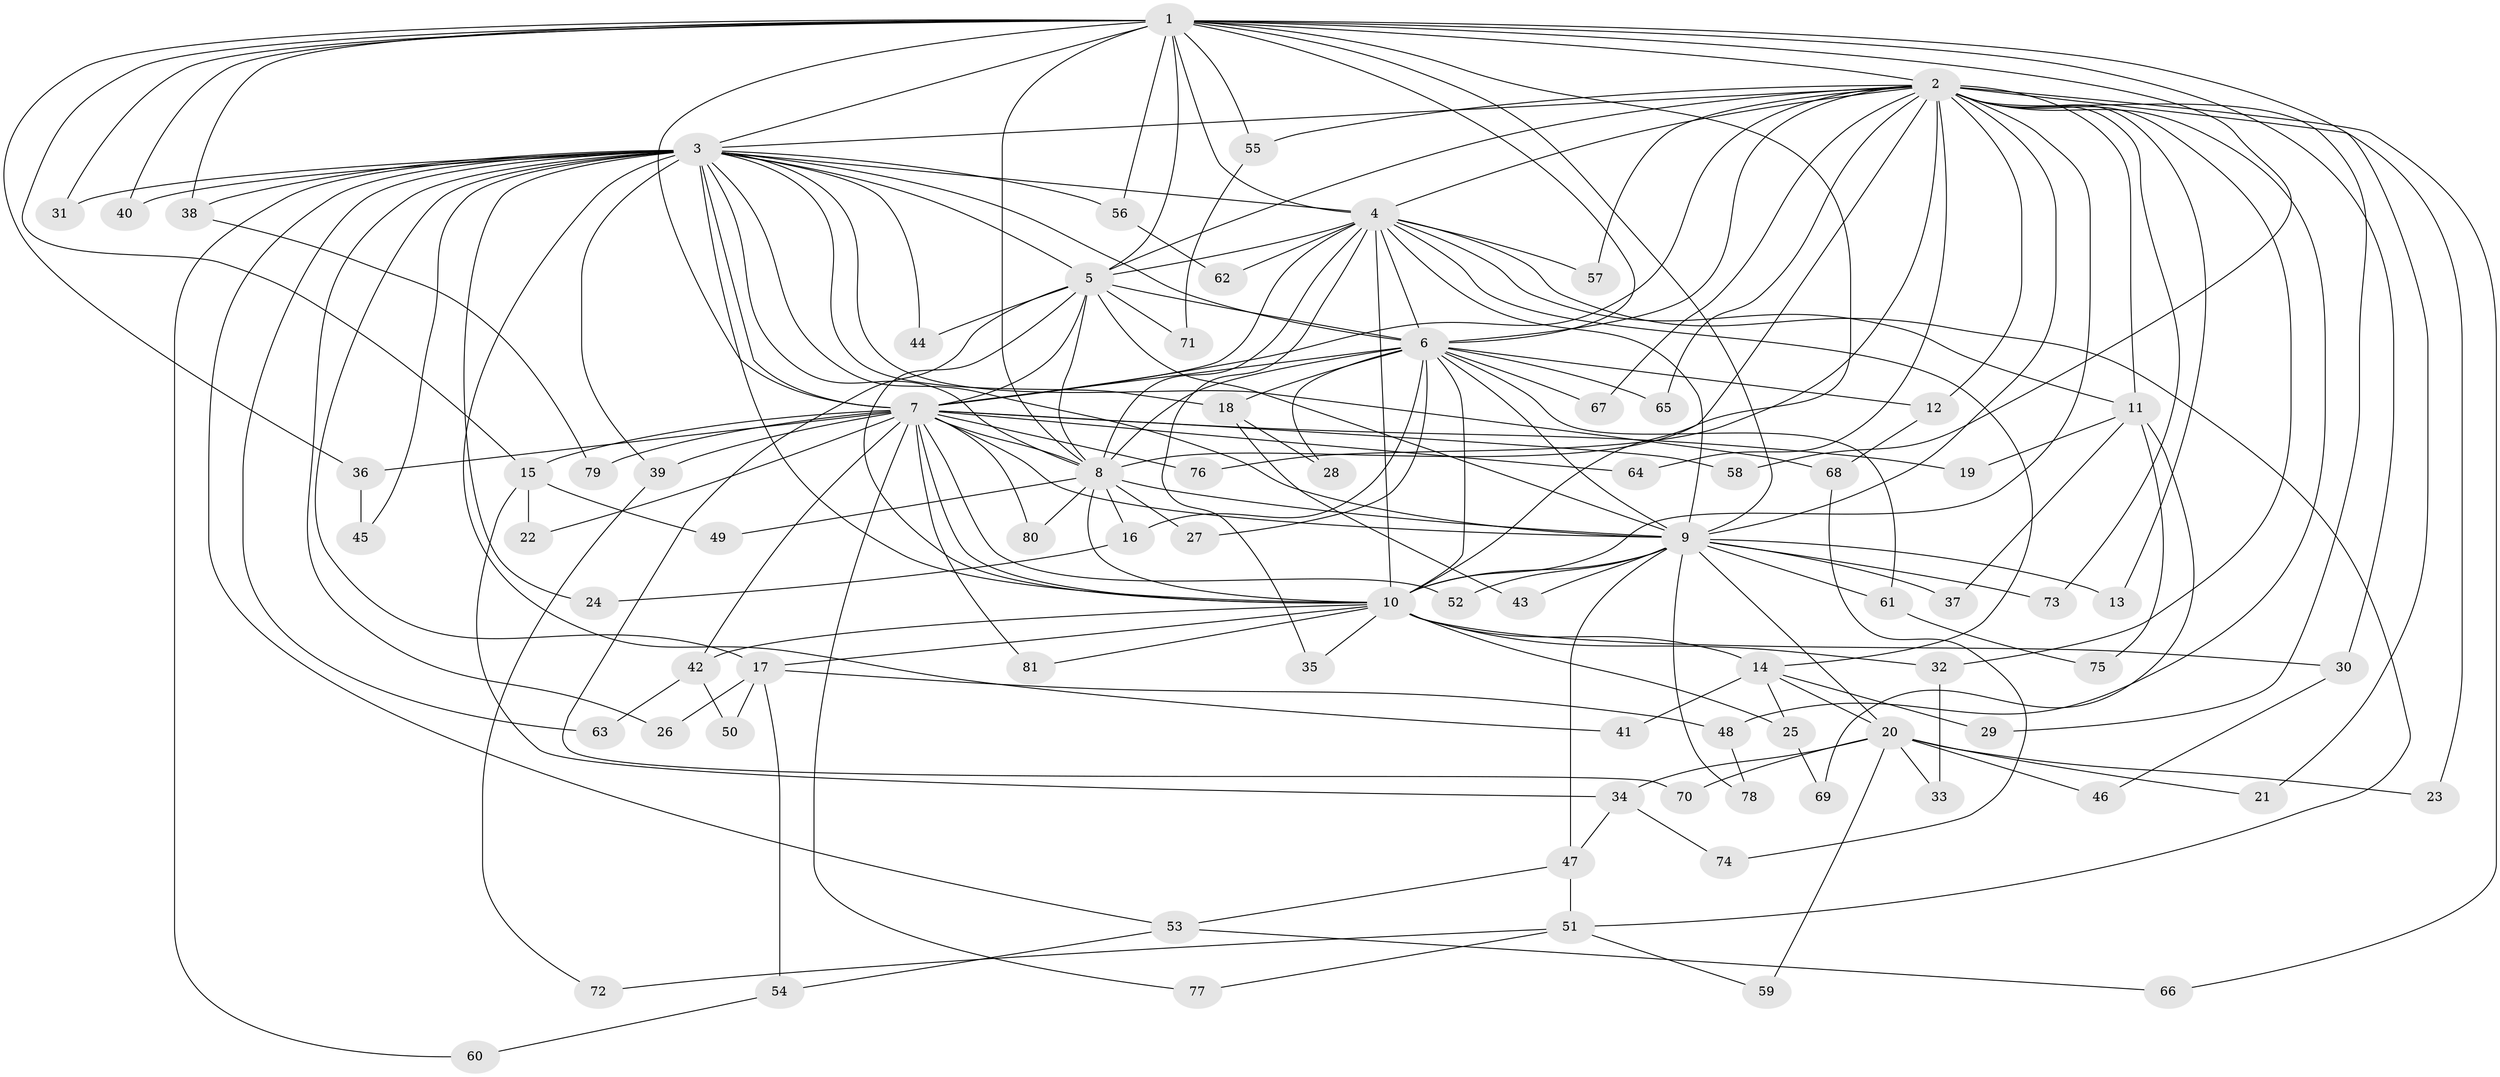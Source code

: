 // coarse degree distribution, {19: 0.017543859649122806, 14: 0.017543859649122806, 16: 0.017543859649122806, 2: 0.40350877192982454, 3: 0.24561403508771928, 5: 0.03508771929824561, 15: 0.017543859649122806, 6: 0.03508771929824561, 12: 0.017543859649122806, 21: 0.05263157894736842, 4: 0.10526315789473684, 10: 0.017543859649122806, 9: 0.017543859649122806}
// Generated by graph-tools (version 1.1) at 2025/36/03/04/25 23:36:18]
// undirected, 81 vertices, 187 edges
graph export_dot {
  node [color=gray90,style=filled];
  1;
  2;
  3;
  4;
  5;
  6;
  7;
  8;
  9;
  10;
  11;
  12;
  13;
  14;
  15;
  16;
  17;
  18;
  19;
  20;
  21;
  22;
  23;
  24;
  25;
  26;
  27;
  28;
  29;
  30;
  31;
  32;
  33;
  34;
  35;
  36;
  37;
  38;
  39;
  40;
  41;
  42;
  43;
  44;
  45;
  46;
  47;
  48;
  49;
  50;
  51;
  52;
  53;
  54;
  55;
  56;
  57;
  58;
  59;
  60;
  61;
  62;
  63;
  64;
  65;
  66;
  67;
  68;
  69;
  70;
  71;
  72;
  73;
  74;
  75;
  76;
  77;
  78;
  79;
  80;
  81;
  1 -- 2;
  1 -- 3;
  1 -- 4;
  1 -- 5;
  1 -- 6;
  1 -- 7;
  1 -- 8;
  1 -- 9;
  1 -- 10;
  1 -- 15;
  1 -- 23;
  1 -- 30;
  1 -- 31;
  1 -- 36;
  1 -- 38;
  1 -- 40;
  1 -- 55;
  1 -- 56;
  1 -- 58;
  2 -- 3;
  2 -- 4;
  2 -- 5;
  2 -- 6;
  2 -- 7;
  2 -- 8;
  2 -- 9;
  2 -- 10;
  2 -- 11;
  2 -- 12;
  2 -- 13;
  2 -- 21;
  2 -- 29;
  2 -- 32;
  2 -- 48;
  2 -- 55;
  2 -- 57;
  2 -- 64;
  2 -- 65;
  2 -- 66;
  2 -- 67;
  2 -- 73;
  2 -- 76;
  3 -- 4;
  3 -- 5;
  3 -- 6;
  3 -- 7;
  3 -- 8;
  3 -- 9;
  3 -- 10;
  3 -- 17;
  3 -- 18;
  3 -- 24;
  3 -- 26;
  3 -- 31;
  3 -- 38;
  3 -- 39;
  3 -- 40;
  3 -- 41;
  3 -- 44;
  3 -- 45;
  3 -- 53;
  3 -- 56;
  3 -- 60;
  3 -- 63;
  3 -- 68;
  4 -- 5;
  4 -- 6;
  4 -- 7;
  4 -- 8;
  4 -- 9;
  4 -- 10;
  4 -- 11;
  4 -- 14;
  4 -- 35;
  4 -- 51;
  4 -- 57;
  4 -- 62;
  5 -- 6;
  5 -- 7;
  5 -- 8;
  5 -- 9;
  5 -- 10;
  5 -- 44;
  5 -- 70;
  5 -- 71;
  6 -- 7;
  6 -- 8;
  6 -- 9;
  6 -- 10;
  6 -- 12;
  6 -- 16;
  6 -- 18;
  6 -- 27;
  6 -- 28;
  6 -- 61;
  6 -- 65;
  6 -- 67;
  7 -- 8;
  7 -- 9;
  7 -- 10;
  7 -- 15;
  7 -- 19;
  7 -- 22;
  7 -- 36;
  7 -- 39;
  7 -- 42;
  7 -- 52;
  7 -- 58;
  7 -- 64;
  7 -- 76;
  7 -- 77;
  7 -- 79;
  7 -- 80;
  7 -- 81;
  8 -- 9;
  8 -- 10;
  8 -- 16;
  8 -- 27;
  8 -- 49;
  8 -- 80;
  9 -- 10;
  9 -- 13;
  9 -- 20;
  9 -- 37;
  9 -- 43;
  9 -- 47;
  9 -- 52;
  9 -- 61;
  9 -- 73;
  9 -- 78;
  10 -- 14;
  10 -- 17;
  10 -- 25;
  10 -- 30;
  10 -- 32;
  10 -- 35;
  10 -- 42;
  10 -- 81;
  11 -- 19;
  11 -- 37;
  11 -- 69;
  11 -- 75;
  12 -- 68;
  14 -- 20;
  14 -- 25;
  14 -- 29;
  14 -- 41;
  15 -- 22;
  15 -- 34;
  15 -- 49;
  16 -- 24;
  17 -- 26;
  17 -- 48;
  17 -- 50;
  17 -- 54;
  18 -- 28;
  18 -- 43;
  20 -- 21;
  20 -- 23;
  20 -- 33;
  20 -- 34;
  20 -- 46;
  20 -- 59;
  20 -- 70;
  25 -- 69;
  30 -- 46;
  32 -- 33;
  34 -- 47;
  34 -- 74;
  36 -- 45;
  38 -- 79;
  39 -- 72;
  42 -- 50;
  42 -- 63;
  47 -- 51;
  47 -- 53;
  48 -- 78;
  51 -- 59;
  51 -- 72;
  51 -- 77;
  53 -- 54;
  53 -- 66;
  54 -- 60;
  55 -- 71;
  56 -- 62;
  61 -- 75;
  68 -- 74;
}
